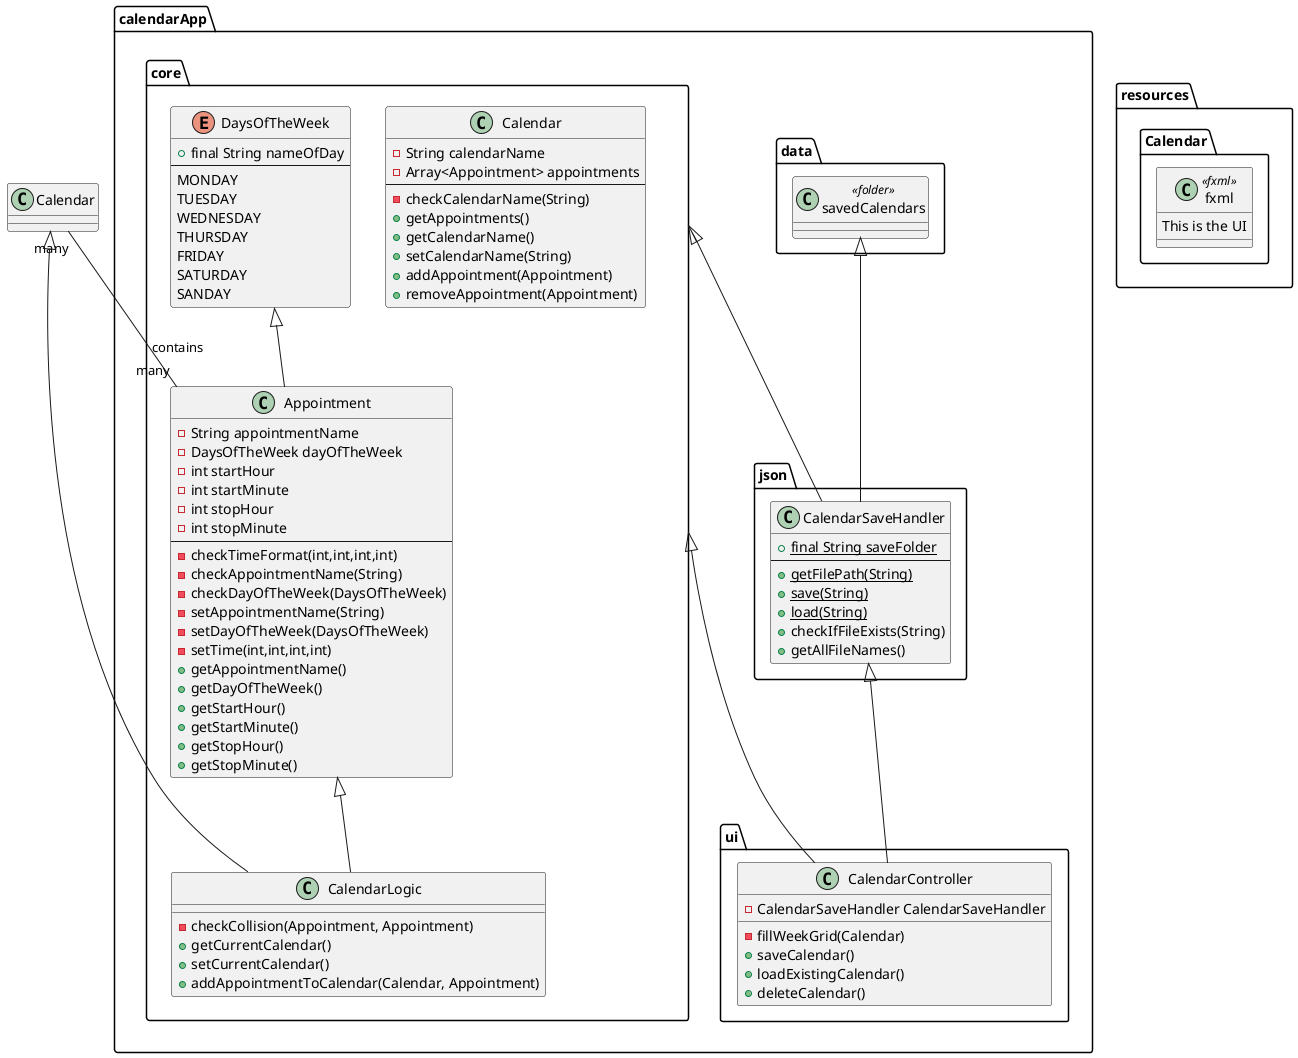 @@startuml
/'
note top of example: this is base class

class example
{
    fields from 
    this class 
    ==
    -fieldPrivate
    #fieldProtected
    +fieldPublic
    --
    +publicMethod()
}
class underExample
car <|-- underExample : label 1
'/

'core

'core/core
/'class Appointment
{
    -String appointmentName
    -DaysOfTheWeek dayOfTheWeek
    -int startHour
    -int startMinute
    -int stopHour
    -int stopMinute
    --
    -checkTimeFormat(int,int,int,int)
    -checkAppointmentName(String)
    -checkDayOfTheWeek(DaysOfTheWeek)
    -setAppointmentName(String)
    -setDayOfTheWeek(DaysOfTheWeek)
    -setTime(int,int,int,int)
    +getAppointmentName()
    +getDayOfTheWeek()
    +getStartHour()
    +getStartMinute()
    +getStopHour()
    +getStopMinute()
}'/

/'class Calendar 
{
    -String calendarName
    -Array<Appointment> appointments
    --
    -checkCalendarName(String)
    +getAppointments()
    +getCalendarName()
    +setCalendarName(String)
    +addAppointment(Appointment)
    +removeAppointment(Appointment)
}'/

/'class CalendarLogic
{
    -checkCollision(Appointment, Appointment)
    +getCurrentCalendar()
    +setCurrentCalendar()
    +addAppointmentToCalendar(Calendar, Appointment)
}'/

/'enum DaysOfTheWeek
{
    +final String nameOfDay
    --
    MONDAY
    TUESDAY
    WEDNESDAY
    THURSDAY
    FRIDAY
    SATURDAY
    SANDAY
}'/

'core/json
/'class CalendarSaveHandler
{
    +{static} final String saveFolder
    --
    +{static} getFilePath(String)
    +{static} save(String)
    +{static} load(String)
    +checkIfFileExists(String)
    +getAllFileNames()
}'/

'fxui

'fxui/java
/'class CalendarApp
{
    +start(Stage)
}'/

/'class CalendarController
{
    -CalendarSaveHandler CalendarSaveHandler
    -fillWeekGrid(Calendar)
    +saveCalendar()
    +loadExistingCalendar()
    +deleteCalendar()
}'/

'fxui/resources
'class Calendar (fxml)??
/'class Calendar.fxml <<fxml>>
{
    This is the UI
}'/

package calendarApp.core {
    class Appointment
    {
    -String appointmentName
    -DaysOfTheWeek dayOfTheWeek
    -int startHour
    -int startMinute
    -int stopHour
    -int stopMinute
    --
    -checkTimeFormat(int,int,int,int)
    -checkAppointmentName(String)
    -checkDayOfTheWeek(DaysOfTheWeek)
    -setAppointmentName(String)
    -setDayOfTheWeek(DaysOfTheWeek)
    -setTime(int,int,int,int)
    +getAppointmentName()
    +getDayOfTheWeek()
    +getStartHour()
    +getStartMinute()
    +getStopHour()
    +getStopMinute()
    }

    class Calendar 
    {
    -String calendarName
    -Array<Appointment> appointments
    --
    -checkCalendarName(String)
    +getAppointments()
    +getCalendarName()
    +setCalendarName(String)
    +addAppointment(Appointment)
    +removeAppointment(Appointment)
    }

    class CalendarLogic
    {
    -checkCollision(Appointment, Appointment)
    +getCurrentCalendar()
    +setCurrentCalendar()
    +addAppointmentToCalendar(Calendar, Appointment)
    }

    enum DaysOfTheWeek
    {
    +final String nameOfDay
    --
    MONDAY
    TUESDAY
    WEDNESDAY
    THURSDAY
    FRIDAY
    SATURDAY
    SANDAY
    }
}

package calendarApp.json {
    class CalendarSaveHandler
    {
    +{static} final String saveFolder
    --
    +{static} getFilePath(String)
    +{static} save(String)
    +{static} load(String)
    +checkIfFileExists(String)
    +getAllFileNames()
    }
}

package calendarApp.ui {
    class CalendarController
    {
    -CalendarSaveHandler CalendarSaveHandler
    -fillWeekGrid(Calendar)
    +saveCalendar()
    +loadExistingCalendar()
    +deleteCalendar()
    }
}

package resources {
    class Calendar.fxml <<fxml>>
    {
    This is the UI
    }
}

package calendarApp.data {
    class savedCalendars <<folder>>
}

Calendar "many" -- "many" Appointment : contains
'note top of Calendar : main class (?)
/'note "Keeps track of\nCalendar objects" as N1
Calendar .. N1
CalendarLogic .. N1'/
Calendar <|-- CalendarLogic 
Appointment <|-- CalendarLogic
DaysOfTheWeek <|-- Appointment
CalendarSaveHandler <|-- CalendarController
CalendarController <|-- Calendar.fxml

savedCalendars <|-- CalendarSaveHandler
calendarApp.core <|-- CalendarSaveHandler

calendarApp.core <|-- CalendarController

@@enduml